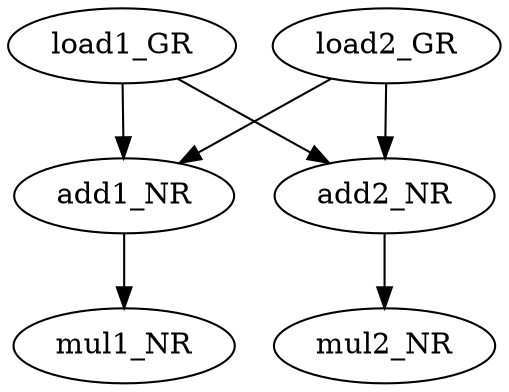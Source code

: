 digraph a {
    load1_GR -> add1_NR
    load2_GR -> add1_NR
    load1_GR -> add2_NR
    load2_GR -> add2_NR
    add1_NR -> mul1_NR
    add2_NR -> mul2_NR
}